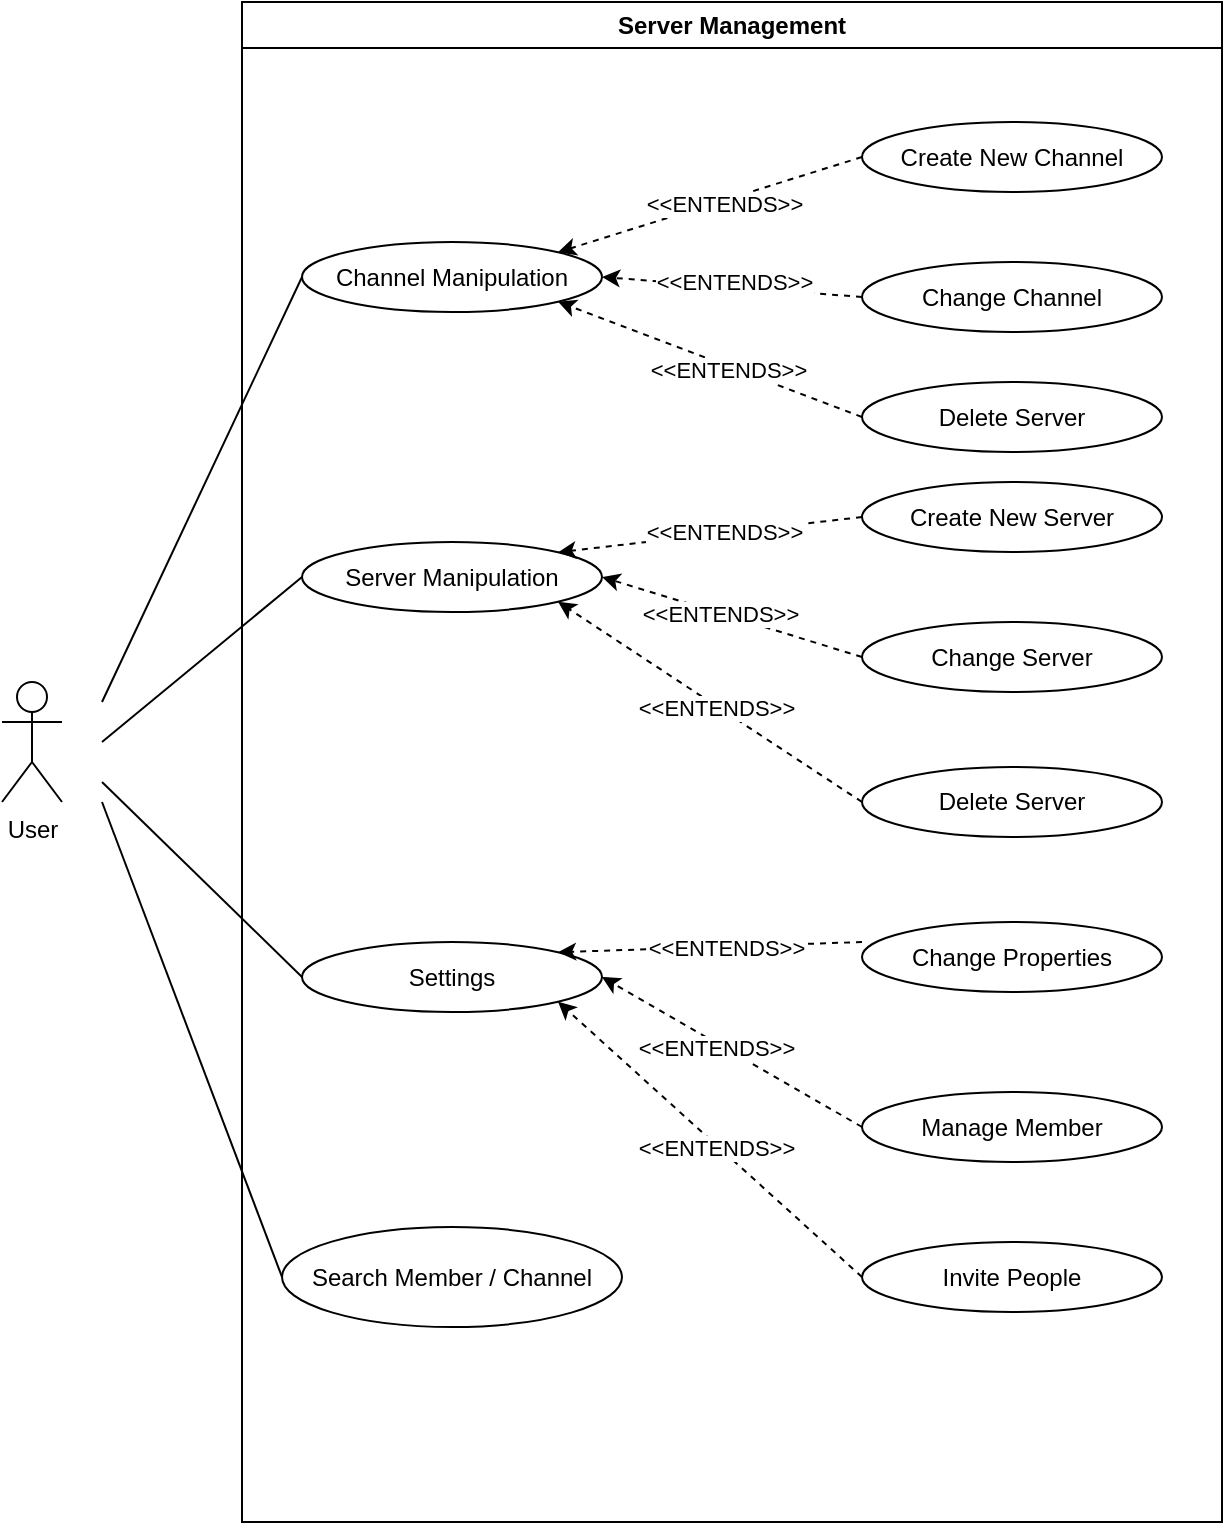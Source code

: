 <mxfile version="24.7.8">
  <diagram name="Page-1" id="YQ3UiAFa2FJOTCWodV5u">
    <mxGraphModel dx="1500" dy="746" grid="1" gridSize="10" guides="1" tooltips="1" connect="1" arrows="1" fold="1" page="1" pageScale="1" pageWidth="827" pageHeight="1169" math="0" shadow="0">
      <root>
        <mxCell id="0" />
        <mxCell id="1" parent="0" />
        <mxCell id="QVReD4pQJGgZ_GsCaPXj-4" value="Server Management" style="swimlane;whiteSpace=wrap;html=1;" parent="1" vertex="1">
          <mxGeometry x="190" y="40" width="490" height="760" as="geometry" />
        </mxCell>
        <mxCell id="6f-QjpaBFBmBkzcDSJa--1" value="Channel Manipulation" style="ellipse;whiteSpace=wrap;html=1;" parent="QVReD4pQJGgZ_GsCaPXj-4" vertex="1">
          <mxGeometry x="30" y="120" width="150" height="35" as="geometry" />
        </mxCell>
        <mxCell id="6f-QjpaBFBmBkzcDSJa--2" value="Server Manipulation" style="ellipse;whiteSpace=wrap;html=1;" parent="QVReD4pQJGgZ_GsCaPXj-4" vertex="1">
          <mxGeometry x="30" y="270" width="150" height="35" as="geometry" />
        </mxCell>
        <mxCell id="6f-QjpaBFBmBkzcDSJa--3" value="Settings" style="ellipse;whiteSpace=wrap;html=1;" parent="QVReD4pQJGgZ_GsCaPXj-4" vertex="1">
          <mxGeometry x="30" y="470" width="150" height="35" as="geometry" />
        </mxCell>
        <mxCell id="6f-QjpaBFBmBkzcDSJa--4" value="Create New Channel" style="ellipse;whiteSpace=wrap;html=1;" parent="QVReD4pQJGgZ_GsCaPXj-4" vertex="1">
          <mxGeometry x="310" y="60" width="150" height="35" as="geometry" />
        </mxCell>
        <mxCell id="6f-QjpaBFBmBkzcDSJa--5" value="Change Channel" style="ellipse;whiteSpace=wrap;html=1;" parent="QVReD4pQJGgZ_GsCaPXj-4" vertex="1">
          <mxGeometry x="310" y="130" width="150" height="35" as="geometry" />
        </mxCell>
        <mxCell id="6f-QjpaBFBmBkzcDSJa--6" value="Create New Server" style="ellipse;whiteSpace=wrap;html=1;" parent="QVReD4pQJGgZ_GsCaPXj-4" vertex="1">
          <mxGeometry x="310" y="240" width="150" height="35" as="geometry" />
        </mxCell>
        <mxCell id="6f-QjpaBFBmBkzcDSJa--7" value="Change Server" style="ellipse;whiteSpace=wrap;html=1;" parent="QVReD4pQJGgZ_GsCaPXj-4" vertex="1">
          <mxGeometry x="310" y="310" width="150" height="35" as="geometry" />
        </mxCell>
        <mxCell id="6f-QjpaBFBmBkzcDSJa--8" value="Delete Server" style="ellipse;whiteSpace=wrap;html=1;" parent="QVReD4pQJGgZ_GsCaPXj-4" vertex="1">
          <mxGeometry x="310" y="190" width="150" height="35" as="geometry" />
        </mxCell>
        <mxCell id="6f-QjpaBFBmBkzcDSJa--9" value="Delete Server" style="ellipse;whiteSpace=wrap;html=1;" parent="QVReD4pQJGgZ_GsCaPXj-4" vertex="1">
          <mxGeometry x="310" y="382.5" width="150" height="35" as="geometry" />
        </mxCell>
        <mxCell id="6f-QjpaBFBmBkzcDSJa--10" value="Change Properties" style="ellipse;whiteSpace=wrap;html=1;" parent="QVReD4pQJGgZ_GsCaPXj-4" vertex="1">
          <mxGeometry x="310" y="460" width="150" height="35" as="geometry" />
        </mxCell>
        <mxCell id="6f-QjpaBFBmBkzcDSJa--11" value="Manage Member" style="ellipse;whiteSpace=wrap;html=1;" parent="QVReD4pQJGgZ_GsCaPXj-4" vertex="1">
          <mxGeometry x="310" y="545" width="150" height="35" as="geometry" />
        </mxCell>
        <mxCell id="6f-QjpaBFBmBkzcDSJa--12" value="Invite People" style="ellipse;whiteSpace=wrap;html=1;" parent="QVReD4pQJGgZ_GsCaPXj-4" vertex="1">
          <mxGeometry x="310" y="620" width="150" height="35" as="geometry" />
        </mxCell>
        <mxCell id="6f-QjpaBFBmBkzcDSJa--26" value="Search Member / Channel" style="ellipse;whiteSpace=wrap;html=1;" parent="QVReD4pQJGgZ_GsCaPXj-4" vertex="1">
          <mxGeometry x="20" y="612.5" width="170" height="50" as="geometry" />
        </mxCell>
        <mxCell id="6f-QjpaBFBmBkzcDSJa--27" value="" style="endArrow=classic;html=1;rounded=0;exitX=0;exitY=0.5;exitDx=0;exitDy=0;entryX=1;entryY=0;entryDx=0;entryDy=0;dashed=1;" parent="QVReD4pQJGgZ_GsCaPXj-4" source="6f-QjpaBFBmBkzcDSJa--4" target="6f-QjpaBFBmBkzcDSJa--1" edge="1">
          <mxGeometry width="50" height="50" relative="1" as="geometry">
            <mxPoint x="200" y="280" as="sourcePoint" />
            <mxPoint x="250" y="230" as="targetPoint" />
          </mxGeometry>
        </mxCell>
        <mxCell id="6f-QjpaBFBmBkzcDSJa--41" value="&amp;lt;&amp;lt;ENTENDS&amp;gt;&amp;gt;" style="edgeLabel;html=1;align=center;verticalAlign=middle;resizable=0;points=[];" parent="6f-QjpaBFBmBkzcDSJa--27" vertex="1" connectable="0">
          <mxGeometry x="-0.086" y="1" relative="1" as="geometry">
            <mxPoint as="offset" />
          </mxGeometry>
        </mxCell>
        <mxCell id="6f-QjpaBFBmBkzcDSJa--28" value="" style="endArrow=classic;html=1;rounded=0;exitX=0;exitY=0.5;exitDx=0;exitDy=0;entryX=1;entryY=0.5;entryDx=0;entryDy=0;dashed=1;" parent="QVReD4pQJGgZ_GsCaPXj-4" source="6f-QjpaBFBmBkzcDSJa--5" target="6f-QjpaBFBmBkzcDSJa--1" edge="1">
          <mxGeometry width="50" height="50" relative="1" as="geometry">
            <mxPoint x="200" y="280" as="sourcePoint" />
            <mxPoint x="250" y="230" as="targetPoint" />
          </mxGeometry>
        </mxCell>
        <mxCell id="6f-QjpaBFBmBkzcDSJa--42" value="&amp;lt;&amp;lt;ENTENDS&amp;gt;&amp;gt;" style="edgeLabel;html=1;align=center;verticalAlign=middle;resizable=0;points=[];" parent="6f-QjpaBFBmBkzcDSJa--28" vertex="1" connectable="0">
          <mxGeometry y="-3" relative="1" as="geometry">
            <mxPoint as="offset" />
          </mxGeometry>
        </mxCell>
        <mxCell id="6f-QjpaBFBmBkzcDSJa--30" value="" style="endArrow=classic;html=1;rounded=0;exitX=0;exitY=0.5;exitDx=0;exitDy=0;entryX=1;entryY=1;entryDx=0;entryDy=0;dashed=1;" parent="QVReD4pQJGgZ_GsCaPXj-4" source="6f-QjpaBFBmBkzcDSJa--8" target="6f-QjpaBFBmBkzcDSJa--1" edge="1">
          <mxGeometry width="50" height="50" relative="1" as="geometry">
            <mxPoint x="200" y="280" as="sourcePoint" />
            <mxPoint x="250" y="230" as="targetPoint" />
          </mxGeometry>
        </mxCell>
        <mxCell id="6f-QjpaBFBmBkzcDSJa--43" value="&amp;lt;&amp;lt;ENTENDS&amp;gt;&amp;gt;" style="edgeLabel;html=1;align=center;verticalAlign=middle;resizable=0;points=[];" parent="6f-QjpaBFBmBkzcDSJa--30" vertex="1" connectable="0">
          <mxGeometry x="-0.116" y="2" relative="1" as="geometry">
            <mxPoint x="1" as="offset" />
          </mxGeometry>
        </mxCell>
        <mxCell id="6f-QjpaBFBmBkzcDSJa--31" value="" style="endArrow=classic;html=1;rounded=0;exitX=0;exitY=0.5;exitDx=0;exitDy=0;entryX=1;entryY=0;entryDx=0;entryDy=0;dashed=1;" parent="QVReD4pQJGgZ_GsCaPXj-4" source="6f-QjpaBFBmBkzcDSJa--6" target="6f-QjpaBFBmBkzcDSJa--2" edge="1">
          <mxGeometry width="50" height="50" relative="1" as="geometry">
            <mxPoint x="200" y="280" as="sourcePoint" />
            <mxPoint x="250" y="230" as="targetPoint" />
          </mxGeometry>
        </mxCell>
        <mxCell id="6f-QjpaBFBmBkzcDSJa--44" value="&amp;lt;&amp;lt;ENTENDS&amp;gt;&amp;gt;" style="edgeLabel;html=1;align=center;verticalAlign=middle;resizable=0;points=[];" parent="6f-QjpaBFBmBkzcDSJa--31" vertex="1" connectable="0">
          <mxGeometry x="-0.087" y="-1" relative="1" as="geometry">
            <mxPoint as="offset" />
          </mxGeometry>
        </mxCell>
        <mxCell id="6f-QjpaBFBmBkzcDSJa--32" value="" style="endArrow=classic;html=1;rounded=0;exitX=0;exitY=0.5;exitDx=0;exitDy=0;entryX=1;entryY=0.5;entryDx=0;entryDy=0;dashed=1;" parent="QVReD4pQJGgZ_GsCaPXj-4" source="6f-QjpaBFBmBkzcDSJa--7" target="6f-QjpaBFBmBkzcDSJa--2" edge="1">
          <mxGeometry width="50" height="50" relative="1" as="geometry">
            <mxPoint x="200" y="280" as="sourcePoint" />
            <mxPoint x="250" y="230" as="targetPoint" />
          </mxGeometry>
        </mxCell>
        <mxCell id="6f-QjpaBFBmBkzcDSJa--45" value="&amp;lt;&amp;lt;ENTENDS&amp;gt;&amp;gt;" style="edgeLabel;html=1;align=center;verticalAlign=middle;resizable=0;points=[];" parent="6f-QjpaBFBmBkzcDSJa--32" vertex="1" connectable="0">
          <mxGeometry x="0.083" relative="1" as="geometry">
            <mxPoint x="-1" as="offset" />
          </mxGeometry>
        </mxCell>
        <mxCell id="6f-QjpaBFBmBkzcDSJa--33" value="" style="endArrow=classic;html=1;rounded=0;exitX=0;exitY=0.5;exitDx=0;exitDy=0;entryX=1;entryY=1;entryDx=0;entryDy=0;dashed=1;" parent="QVReD4pQJGgZ_GsCaPXj-4" source="6f-QjpaBFBmBkzcDSJa--9" target="6f-QjpaBFBmBkzcDSJa--2" edge="1">
          <mxGeometry width="50" height="50" relative="1" as="geometry">
            <mxPoint x="200" y="280" as="sourcePoint" />
            <mxPoint x="250" y="230" as="targetPoint" />
          </mxGeometry>
        </mxCell>
        <mxCell id="6f-QjpaBFBmBkzcDSJa--46" value="&amp;lt;&amp;lt;ENTENDS&amp;gt;&amp;gt;" style="edgeLabel;html=1;align=center;verticalAlign=middle;resizable=0;points=[];" parent="6f-QjpaBFBmBkzcDSJa--33" vertex="1" connectable="0">
          <mxGeometry x="-0.048" y="1" relative="1" as="geometry">
            <mxPoint as="offset" />
          </mxGeometry>
        </mxCell>
        <mxCell id="6f-QjpaBFBmBkzcDSJa--34" value="" style="endArrow=classic;html=1;rounded=0;exitX=0;exitY=0.286;exitDx=0;exitDy=0;exitPerimeter=0;entryX=1;entryY=0;entryDx=0;entryDy=0;dashed=1;" parent="QVReD4pQJGgZ_GsCaPXj-4" source="6f-QjpaBFBmBkzcDSJa--10" target="6f-QjpaBFBmBkzcDSJa--3" edge="1">
          <mxGeometry width="50" height="50" relative="1" as="geometry">
            <mxPoint x="200" y="420" as="sourcePoint" />
            <mxPoint x="250" y="370" as="targetPoint" />
          </mxGeometry>
        </mxCell>
        <mxCell id="6f-QjpaBFBmBkzcDSJa--47" value="&amp;lt;&amp;lt;ENTENDS&amp;gt;&amp;gt;" style="edgeLabel;html=1;align=center;verticalAlign=middle;resizable=0;points=[];" parent="6f-QjpaBFBmBkzcDSJa--34" vertex="1" connectable="0">
          <mxGeometry x="-0.101" relative="1" as="geometry">
            <mxPoint as="offset" />
          </mxGeometry>
        </mxCell>
        <mxCell id="6f-QjpaBFBmBkzcDSJa--35" value="" style="endArrow=classic;html=1;rounded=0;exitX=0;exitY=0.5;exitDx=0;exitDy=0;entryX=1;entryY=0.5;entryDx=0;entryDy=0;dashed=1;" parent="QVReD4pQJGgZ_GsCaPXj-4" source="6f-QjpaBFBmBkzcDSJa--11" target="6f-QjpaBFBmBkzcDSJa--3" edge="1">
          <mxGeometry width="50" height="50" relative="1" as="geometry">
            <mxPoint x="200" y="420" as="sourcePoint" />
            <mxPoint x="250" y="370" as="targetPoint" />
          </mxGeometry>
        </mxCell>
        <mxCell id="6f-QjpaBFBmBkzcDSJa--48" value="&amp;lt;&amp;lt;ENTENDS&amp;gt;&amp;gt;" style="edgeLabel;html=1;align=center;verticalAlign=middle;resizable=0;points=[];" parent="6f-QjpaBFBmBkzcDSJa--35" vertex="1" connectable="0">
          <mxGeometry x="0.115" y="2" relative="1" as="geometry">
            <mxPoint as="offset" />
          </mxGeometry>
        </mxCell>
        <mxCell id="6f-QjpaBFBmBkzcDSJa--36" value="" style="endArrow=classic;html=1;rounded=0;exitX=0;exitY=0.5;exitDx=0;exitDy=0;entryX=1;entryY=1;entryDx=0;entryDy=0;dashed=1;" parent="QVReD4pQJGgZ_GsCaPXj-4" source="6f-QjpaBFBmBkzcDSJa--12" target="6f-QjpaBFBmBkzcDSJa--3" edge="1">
          <mxGeometry width="50" height="50" relative="1" as="geometry">
            <mxPoint x="200" y="420" as="sourcePoint" />
            <mxPoint x="250" y="370" as="targetPoint" />
          </mxGeometry>
        </mxCell>
        <mxCell id="6f-QjpaBFBmBkzcDSJa--49" value="&amp;lt;&amp;lt;ENTENDS&amp;gt;&amp;gt;" style="edgeLabel;html=1;align=center;verticalAlign=middle;resizable=0;points=[];" parent="6f-QjpaBFBmBkzcDSJa--36" vertex="1" connectable="0">
          <mxGeometry x="-0.05" y="1" relative="1" as="geometry">
            <mxPoint as="offset" />
          </mxGeometry>
        </mxCell>
        <mxCell id="QVReD4pQJGgZ_GsCaPXj-19" value="User" style="shape=umlActor;verticalLabelPosition=bottom;verticalAlign=top;html=1;" parent="1" vertex="1">
          <mxGeometry x="70" y="380" width="30" height="60" as="geometry" />
        </mxCell>
        <mxCell id="6f-QjpaBFBmBkzcDSJa--37" value="" style="endArrow=none;html=1;rounded=0;entryX=0;entryY=0.5;entryDx=0;entryDy=0;" parent="1" target="6f-QjpaBFBmBkzcDSJa--26" edge="1">
          <mxGeometry width="50" height="50" relative="1" as="geometry">
            <mxPoint x="120" y="440" as="sourcePoint" />
            <mxPoint x="440" y="540" as="targetPoint" />
          </mxGeometry>
        </mxCell>
        <mxCell id="6f-QjpaBFBmBkzcDSJa--38" value="" style="endArrow=none;html=1;rounded=0;entryX=0;entryY=0.5;entryDx=0;entryDy=0;" parent="1" target="6f-QjpaBFBmBkzcDSJa--3" edge="1">
          <mxGeometry width="50" height="50" relative="1" as="geometry">
            <mxPoint x="120" y="430" as="sourcePoint" />
            <mxPoint x="440" y="540" as="targetPoint" />
          </mxGeometry>
        </mxCell>
        <mxCell id="6f-QjpaBFBmBkzcDSJa--39" value="" style="endArrow=none;html=1;rounded=0;entryX=0;entryY=0.5;entryDx=0;entryDy=0;" parent="1" target="6f-QjpaBFBmBkzcDSJa--2" edge="1">
          <mxGeometry width="50" height="50" relative="1" as="geometry">
            <mxPoint x="120" y="410" as="sourcePoint" />
            <mxPoint x="440" y="270" as="targetPoint" />
          </mxGeometry>
        </mxCell>
        <mxCell id="6f-QjpaBFBmBkzcDSJa--40" value="" style="endArrow=none;html=1;rounded=0;entryX=0;entryY=0.5;entryDx=0;entryDy=0;" parent="1" target="6f-QjpaBFBmBkzcDSJa--1" edge="1">
          <mxGeometry width="50" height="50" relative="1" as="geometry">
            <mxPoint x="120" y="390" as="sourcePoint" />
            <mxPoint x="440" y="270" as="targetPoint" />
          </mxGeometry>
        </mxCell>
      </root>
    </mxGraphModel>
  </diagram>
</mxfile>
